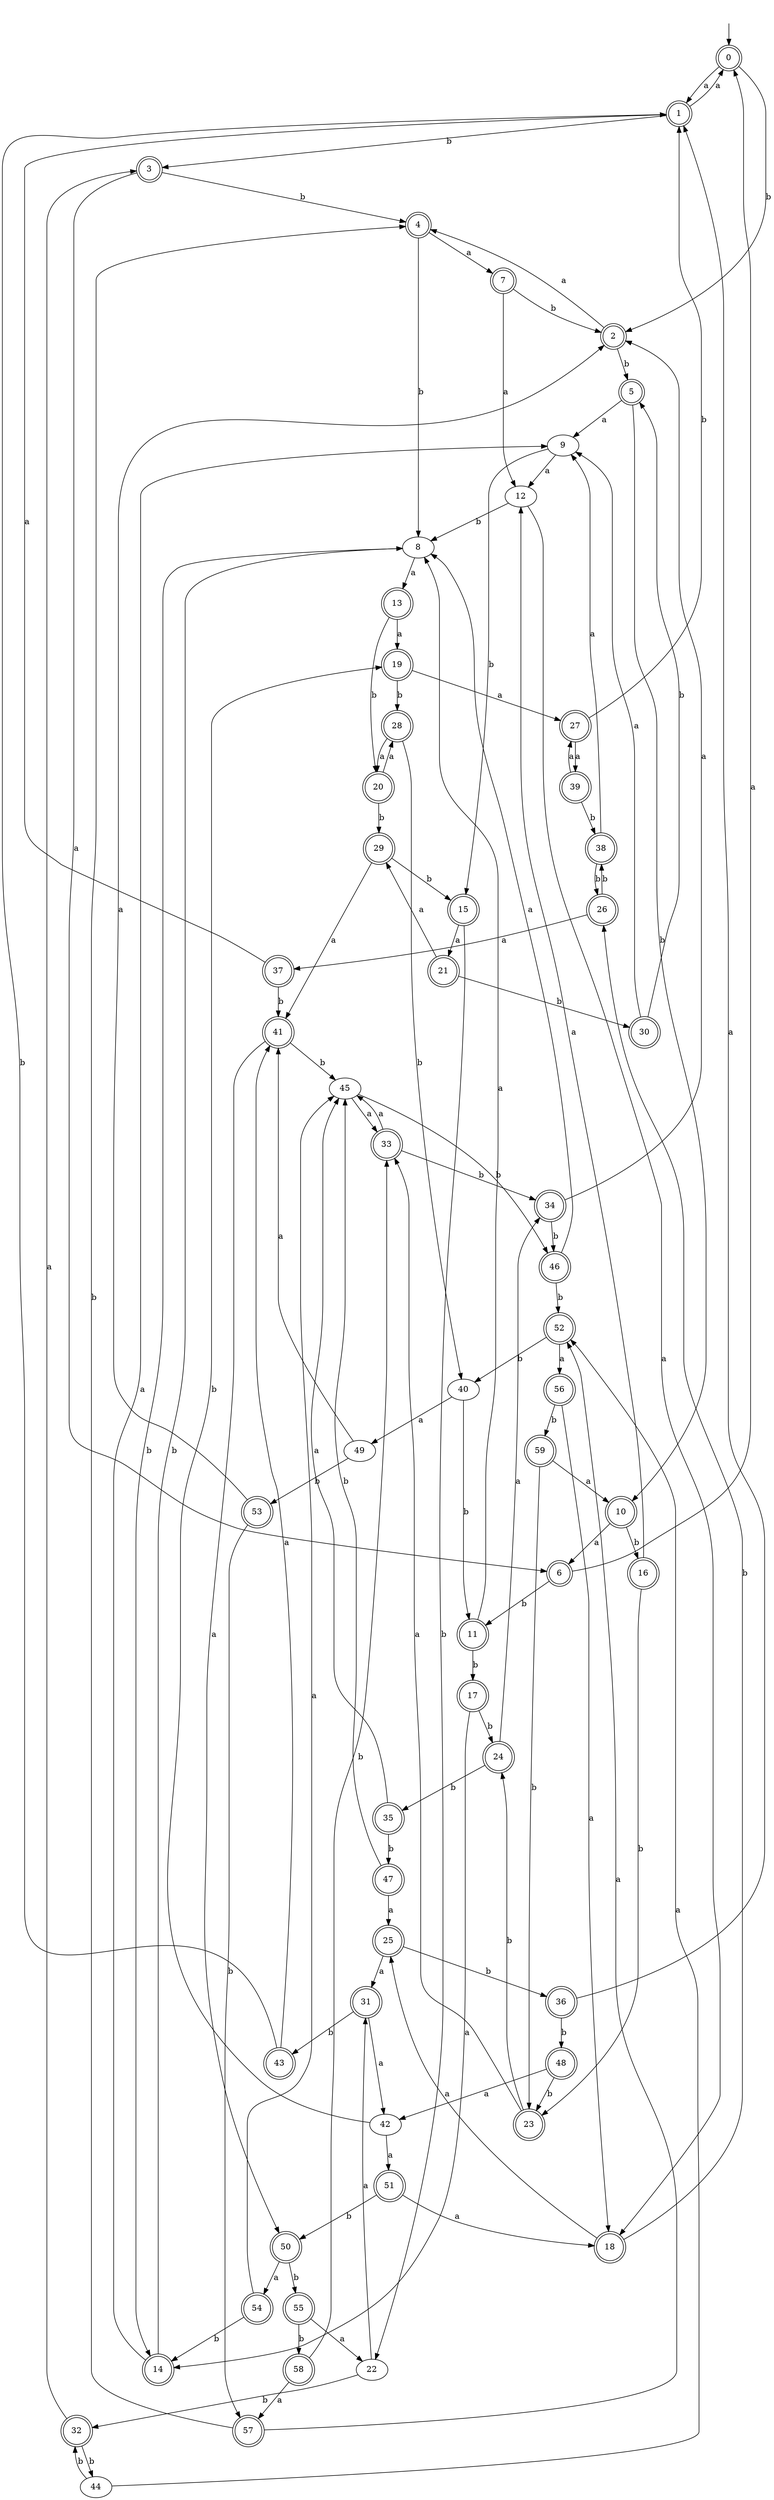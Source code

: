 digraph RandomDFA {
  __start0 [label="", shape=none];
  __start0 -> 0 [label=""];
  0 [shape=circle] [shape=doublecircle]
  0 -> 1 [label="a"]
  0 -> 2 [label="b"]
  1 [shape=doublecircle]
  1 -> 0 [label="a"]
  1 -> 3 [label="b"]
  2 [shape=doublecircle]
  2 -> 4 [label="a"]
  2 -> 5 [label="b"]
  3 [shape=doublecircle]
  3 -> 6 [label="a"]
  3 -> 4 [label="b"]
  4 [shape=doublecircle]
  4 -> 7 [label="a"]
  4 -> 8 [label="b"]
  5 [shape=doublecircle]
  5 -> 9 [label="a"]
  5 -> 10 [label="b"]
  6 [shape=doublecircle]
  6 -> 0 [label="a"]
  6 -> 11 [label="b"]
  7 [shape=doublecircle]
  7 -> 12 [label="a"]
  7 -> 2 [label="b"]
  8
  8 -> 13 [label="a"]
  8 -> 14 [label="b"]
  9
  9 -> 12 [label="a"]
  9 -> 15 [label="b"]
  10 [shape=doublecircle]
  10 -> 6 [label="a"]
  10 -> 16 [label="b"]
  11 [shape=doublecircle]
  11 -> 8 [label="a"]
  11 -> 17 [label="b"]
  12
  12 -> 18 [label="a"]
  12 -> 8 [label="b"]
  13 [shape=doublecircle]
  13 -> 19 [label="a"]
  13 -> 20 [label="b"]
  14 [shape=doublecircle]
  14 -> 9 [label="a"]
  14 -> 8 [label="b"]
  15 [shape=doublecircle]
  15 -> 21 [label="a"]
  15 -> 22 [label="b"]
  16 [shape=doublecircle]
  16 -> 12 [label="a"]
  16 -> 23 [label="b"]
  17 [shape=doublecircle]
  17 -> 14 [label="a"]
  17 -> 24 [label="b"]
  18 [shape=doublecircle]
  18 -> 25 [label="a"]
  18 -> 26 [label="b"]
  19 [shape=doublecircle]
  19 -> 27 [label="a"]
  19 -> 28 [label="b"]
  20 [shape=doublecircle]
  20 -> 28 [label="a"]
  20 -> 29 [label="b"]
  21 [shape=doublecircle]
  21 -> 29 [label="a"]
  21 -> 30 [label="b"]
  22
  22 -> 31 [label="a"]
  22 -> 32 [label="b"]
  23 [shape=doublecircle]
  23 -> 33 [label="a"]
  23 -> 24 [label="b"]
  24 [shape=doublecircle]
  24 -> 34 [label="a"]
  24 -> 35 [label="b"]
  25 [shape=doublecircle]
  25 -> 31 [label="a"]
  25 -> 36 [label="b"]
  26 [shape=doublecircle]
  26 -> 37 [label="a"]
  26 -> 38 [label="b"]
  27 [shape=doublecircle]
  27 -> 39 [label="a"]
  27 -> 1 [label="b"]
  28 [shape=doublecircle]
  28 -> 20 [label="a"]
  28 -> 40 [label="b"]
  29 [shape=doublecircle]
  29 -> 41 [label="a"]
  29 -> 15 [label="b"]
  30 [shape=doublecircle]
  30 -> 9 [label="a"]
  30 -> 5 [label="b"]
  31 [shape=doublecircle]
  31 -> 42 [label="a"]
  31 -> 43 [label="b"]
  32 [shape=doublecircle]
  32 -> 3 [label="a"]
  32 -> 44 [label="b"]
  33 [shape=doublecircle]
  33 -> 45 [label="a"]
  33 -> 34 [label="b"]
  34 [shape=doublecircle]
  34 -> 2 [label="a"]
  34 -> 46 [label="b"]
  35 [shape=doublecircle]
  35 -> 45 [label="a"]
  35 -> 47 [label="b"]
  36 [shape=doublecircle]
  36 -> 1 [label="a"]
  36 -> 48 [label="b"]
  37 [shape=doublecircle]
  37 -> 1 [label="a"]
  37 -> 41 [label="b"]
  38 [shape=doublecircle]
  38 -> 9 [label="a"]
  38 -> 26 [label="b"]
  39 [shape=doublecircle]
  39 -> 27 [label="a"]
  39 -> 38 [label="b"]
  40
  40 -> 49 [label="a"]
  40 -> 11 [label="b"]
  41 [shape=doublecircle]
  41 -> 50 [label="a"]
  41 -> 45 [label="b"]
  42
  42 -> 51 [label="a"]
  42 -> 19 [label="b"]
  43 [shape=doublecircle]
  43 -> 41 [label="a"]
  43 -> 1 [label="b"]
  44
  44 -> 52 [label="a"]
  44 -> 32 [label="b"]
  45
  45 -> 33 [label="a"]
  45 -> 46 [label="b"]
  46 [shape=doublecircle]
  46 -> 8 [label="a"]
  46 -> 52 [label="b"]
  47 [shape=doublecircle]
  47 -> 25 [label="a"]
  47 -> 45 [label="b"]
  48 [shape=doublecircle]
  48 -> 42 [label="a"]
  48 -> 23 [label="b"]
  49
  49 -> 41 [label="a"]
  49 -> 53 [label="b"]
  50 [shape=doublecircle]
  50 -> 54 [label="a"]
  50 -> 55 [label="b"]
  51 [shape=doublecircle]
  51 -> 18 [label="a"]
  51 -> 50 [label="b"]
  52 [shape=doublecircle]
  52 -> 56 [label="a"]
  52 -> 40 [label="b"]
  53 [shape=doublecircle]
  53 -> 2 [label="a"]
  53 -> 57 [label="b"]
  54 [shape=doublecircle]
  54 -> 45 [label="a"]
  54 -> 14 [label="b"]
  55 [shape=doublecircle]
  55 -> 22 [label="a"]
  55 -> 58 [label="b"]
  56 [shape=doublecircle]
  56 -> 18 [label="a"]
  56 -> 59 [label="b"]
  57 [shape=doublecircle]
  57 -> 52 [label="a"]
  57 -> 4 [label="b"]
  58 [shape=doublecircle]
  58 -> 57 [label="a"]
  58 -> 33 [label="b"]
  59 [shape=doublecircle]
  59 -> 10 [label="a"]
  59 -> 23 [label="b"]
}
